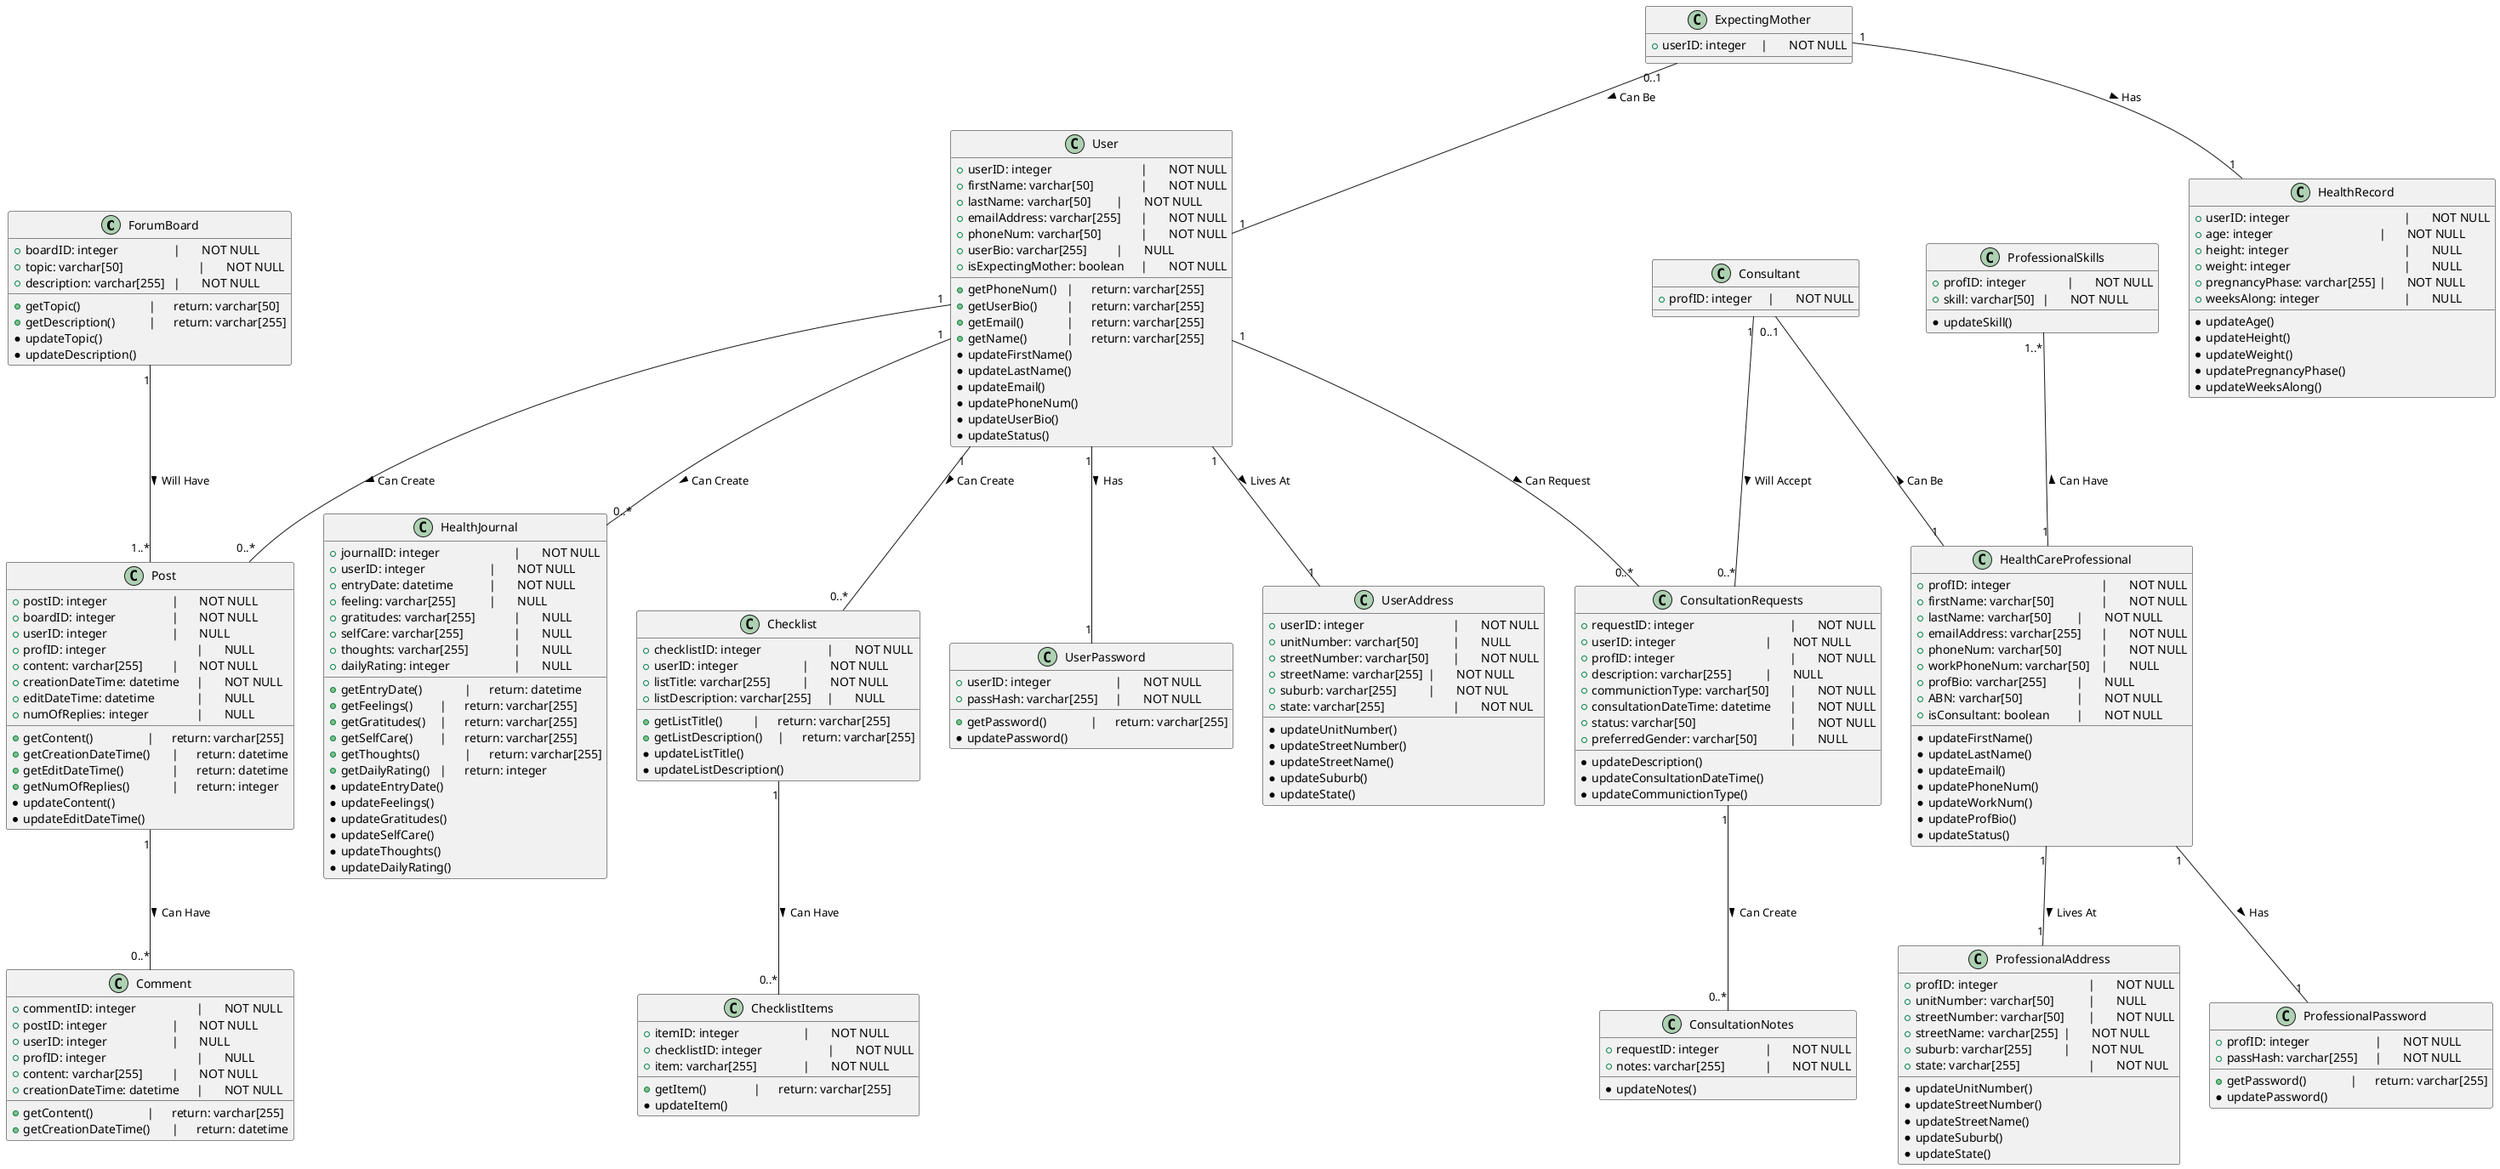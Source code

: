 @startuml CSIT321_Schema
/'Forum and Discussion Creation'/
    class ForumBoard {
        +boardID: integer \t\t\t|\t NOT NULL
        +topic: varchar[50] \t\t\t|\t NOT NULL
        +description: varchar[255] \t|\t NOT NULL

        +getTopic() \t\t\t|\treturn: varchar[50]
        +getDescription() \t\t|\treturn: varchar[255]
        *updateTopic()
        *updateDescription()
    }

    ForumBoard "1" -- "1..*" Post : Will Have >
    User "1" -- "0..*" Post : Can Create >

    class Post{
        +postID: integer \t\t\t|\t NOT NULL
        +boardID: integer \t\t\t|\t NOT NULL
        +userID: integer \t\t\t|\t NULL
        +profID: integer \t\t\t\t|\t NULL
        +content: varchar[255] \t\t|\t NOT NULL
        +creationDateTime: datetime \t|\t NOT NULL
        +editDateTime: datetime \t\t|\t NULL
        +numOfReplies: integer \t\t|\t NULL

        +getContent() \t\t\t|\treturn: varchar[255]
        +getCreationDateTime()\t|\treturn: datetime
        +getEditDateTime()\t\t|\treturn: datetime
        +getNumOfReplies()\t\t|\treturn: integer
        *updateContent()
        *updateEditDateTime()
    }

    Post "1" -- "0..*" Comment : Can Have >

    class Comment{
        +commentID: integer \t\t\t|\t NOT NULL
        +postID: integer \t\t\t|\t NOT NULL
        +userID: integer \t\t\t|\t NULL
        +profID: integer \t\t\t\t|\t NULL
        +content: varchar[255] \t\t|\t NOT NULL
        +creationDateTime: datetime \t|\t NOT NULL

        +getContent() \t\t\t|\treturn: varchar[255]
        +getCreationDateTime()\t|\treturn: datetime
    }

/'journal'/

    User "1" -- "0..*" HealthJournal : Can Create >

    class HealthJournal{
        +journalID: integer \t\t\t|\t NOT NULL
        +userID: integer \t\t\t|\t NOT NULL
        +entryDate: datetime \t\t|\t NOT NULL
        +feeling: varchar[255] \t\t|\t NULL
        +gratitudes: varchar[255] \t\t|\t NULL
        +selfCare: varchar[255] \t\t|\t NULL
        +thoughts: varchar[255] \t\t|\t NULL
        +dailyRating: integer \t\t\t|\t NULL

        +getEntryDate()\t\t|\treturn: datetime
        +getFeelings()\t\t|\treturn: varchar[255]
        +getGratitudes()\t|\treturn: varchar[255]
        +getSelfCare()\t\t|\treturn: varchar[255]
        +getThoughts()\t\t|\treturn: varchar[255]
        +getDailyRating()\t|\treturn: integer
        *updateEntryDate()
        *updateFeelings()
        *updateGratitudes()
        *updateSelfCare()
        *updateThoughts()
        *updateDailyRating()
    }

    User "1" -- "0..*" Checklist : Can Create >

    class Checklist{
        +checklistID: integer \t\t\t|\t NOT NULL
        +userID: integer \t\t\t|\t NOT NULL
        +listTitle: varchar[255] \t\t|\t NOT NULL
        +listDescription: varchar[255] \t|\t NULL
        
        +getListTitle()\t\t|\treturn: varchar[255]
        +getListDescription()\t|\treturn: varchar[255]
        *updateListTitle()
        *updateListDescription()
    }

    Checklist "1" -- "0..*" ChecklistItems : Can Have >

    class ChecklistItems{
        +itemID: integer \t\t\t|\t NOT NULL
        +checklistID: integer \t\t\t|\t NOT NULL
        +item: varchar[255] \t\t|\t NOT NULL
        
        +getItem()\t\t|\treturn: varchar[255]
        *updateItem()
    }

/'User Creation'/
    class User {
        +userID: integer\t\t\t\t|\t NOT NULL
        +firstName: varchar[50]\t\t|\t NOT NULL
        +lastName: varchar[50]\t\t|\t NOT NULL
        +emailAddress: varchar[255]\t|\t NOT NULL
        +phoneNum: varchar[50]\t\t|\t NOT NULL
        +userBio: varchar[255]\t\t|\t NULL
        +isExpectingMother: boolean\t|\t NOT NULL

        +getPhoneNum()\t|\treturn: varchar[255]
        +getUserBio()\t\t|\treturn: varchar[255]    
        +getEmail()\t\t|\treturn: varchar[255]
        +getName()\t\t|\treturn: varchar[255]
        *updateFirstName()
        *updateLastName()
        *updateEmail()
        *updatePhoneNum()
        *updateUserBio()
        *updateStatus()
    }

    User "1" -- "1" UserPassword : Has >

    class UserPassword{
        +userID: integer\t\t\t|\t NOT NULL
        +passHash: varchar[255]\t|\t NOT NULL

        +getPassword()\t\t|\treturn: varchar[255]
        *updatePassword()
    }

    User "1" -- "1" UserAddress : Lives At >

    class UserAddress{
        +userID: integer\t\t\t\t|\t NOT NULL
        +unitNumber: varchar[50]\t\t|\t NULL
        +streetNumber: varchar[50]\t|\t NOT NULL
        +streetName: varchar[255]\t|\t NOT NULL
        +suburb: varchar[255]\t\t|\t NOT NUL
        +state: varchar[255]\t\t\t|\t NOT NUL

        *updateUnitNumber()
        *updateStreetNumber()
        *updateStreetName()
        *updateSuburb()
        *updateState()
    }

    ExpectingMother "0..1" -- "1" User : Can Be >

    class ExpectingMother {
        +userID: integer\t|\t NOT NULL
    }

    ExpectingMother "1" -- "1" HealthRecord : Has >

    class HealthRecord{
        +userID: integer\t\t\t\t\t|\t NOT NULL
        +age: integer\t\t\t\t\t|\t NOT NULL
        +height: integer\t\t\t\t\t|\t NULL
        +weight: integer\t\t\t\t\t|\t NULL
        +pregnancyPhase: varchar[255]\t|\t NOT NULL
        +weeksAlong: integer\t\t\t\t|\t NULL

        *updateAge()
        *updateHeight()
        *updateWeight()
        *updatePregnancyPhase()
        *updateWeeksAlong()
    }

    class HealthCareProfessional {
        +profID: integer\t\t\t\t|\t NOT NULL
        +firstName: varchar[50]\t\t|\t NOT NULL
        +lastName: varchar[50]\t\t|\t NOT NULL
        +emailAddress: varchar[255]\t|\t NOT NULL
        +phoneNum: varchar[50]\t\t|\t NOT NULL
        +workPhoneNum: varchar[50]\t|\t NULL
        +profBio: varchar[255]\t\t|\t NULL
        +ABN: varchar[50]\t\t\t|\t NOT NULL
        +isConsultant: boolean\t\t|\t NOT NULL

        *updateFirstName()
        *updateLastName()
        *updateEmail()
        *updatePhoneNum()
        *updateWorkNum()
        *updateProfBio()
        *updateStatus()
    }

    HealthCareProfessional "1" -- "1" ProfessionalAddress : Lives At >

    class ProfessionalAddress{
        +profID: integer\t\t\t\t|\t NOT NULL
        +unitNumber: varchar[50]\t\t|\t NULL
        +streetNumber: varchar[50]\t|\t NOT NULL
        +streetName: varchar[255]\t|\t NOT NULL
        +suburb: varchar[255]\t\t|\t NOT NUL
        +state: varchar[255]\t\t\t|\t NOT NUL

        *updateUnitNumber()
        *updateStreetNumber()
        *updateStreetName()
        *updateSuburb()
        *updateState()
    }

    HealthCareProfessional "1" -- "1" ProfessionalPassword : Has >

    class ProfessionalPassword{
        +profID: integer\t\t\t|\t NOT NULL
        +passHash: varchar[255]\t|\t NOT NULL

        +getPassword()\t\t|\treturn: varchar[255]
        *updatePassword()
    }

    Consultant "0..1" -- "1" HealthCareProfessional : Can Be <

    class Consultant {
        +profID: integer\t|\t NOT NULL
    }

    ProfessionalSkills "1..*" -- "1" HealthCareProfessional : Can Have <

    class ProfessionalSkills {
        +profID: integer\t\t|\t NOT NULL
        +skill: varchar[50]\t|\t NOT NULL

        *updateSkill()
    }

    User "1" -- "0..*" ConsultationRequests : Can Request >
    Consultant "1" -- "0..*" ConsultationRequests : Will Accept >

    class ConsultationRequests{
        +requestID: integer \t\t\t\t|\t NOT NULL
        +userID: integer \t\t\t\t|\t NOT NULL
        +profID: integer\t\t\t\t\t|\t NOT NULL
        +description: varchar[255] \t\t|\t NULL
        +communictionType: varchar[50] \t|\t NOT NULL
        +consultationDateTime: datetime \t|\t NOT NULL
        +status: varchar[50] \t\t\t\t|\t NOT NULL
        +preferredGender: varchar[50] \t\t|\t NULL

        *updateDescription()
        *updateConsultationDateTime()
        *updateCommunictionType()
    }

    ConsultationRequests "1" -- "0..*" ConsultationNotes : Can Create >

    class ConsultationNotes{
        +requestID: integer \t\t|\t NOT NULL
        +notes: varchar[255] \t\t|\t NOT NULL

        *updateNotes()
    }
@enduml